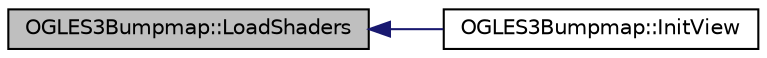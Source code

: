 digraph "OGLES3Bumpmap::LoadShaders"
{
  edge [fontname="Helvetica",fontsize="10",labelfontname="Helvetica",labelfontsize="10"];
  node [fontname="Helvetica",fontsize="10",shape=record];
  rankdir="LR";
  Node1 [label="OGLES3Bumpmap::LoadShaders",height=0.2,width=0.4,color="black", fillcolor="grey75", style="filled", fontcolor="black"];
  Node1 -> Node2 [dir="back",color="midnightblue",fontsize="10",style="solid",fontname="Helvetica"];
  Node2 [label="OGLES3Bumpmap::InitView",height=0.2,width=0.4,color="black", fillcolor="white", style="filled",URL="$class_o_g_l_e_s3_bumpmap.html#a0a26ee498a88a53c5422f7013078583c"];
}
